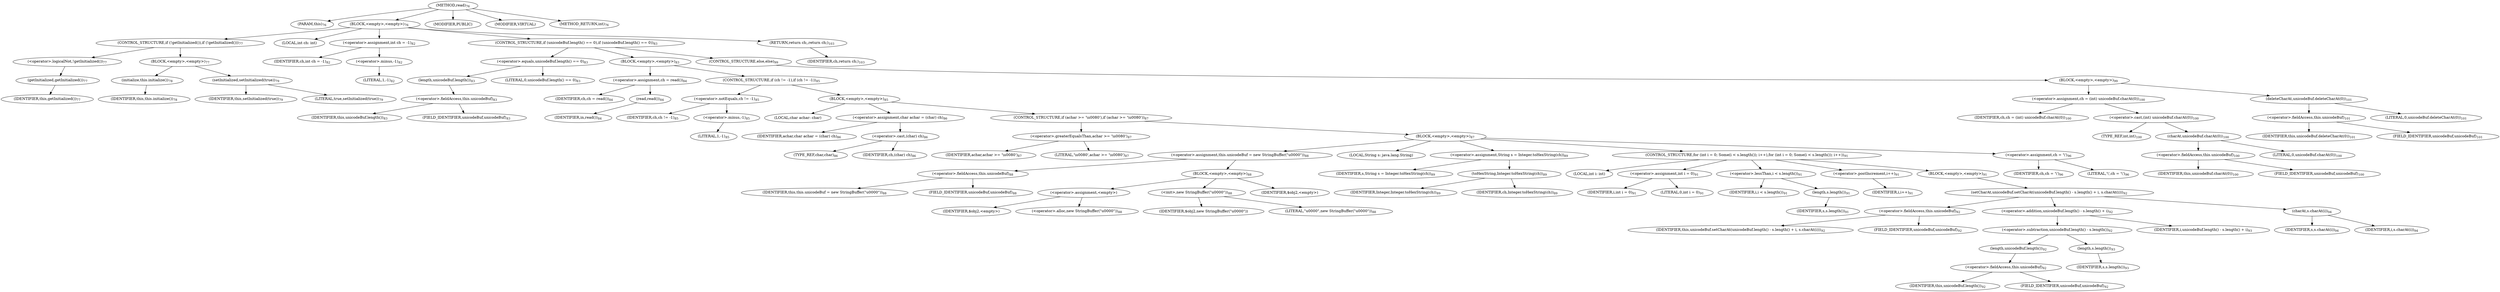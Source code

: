 digraph "read" {  
"56" [label = <(METHOD,read)<SUB>76</SUB>> ]
"8" [label = <(PARAM,this)<SUB>76</SUB>> ]
"57" [label = <(BLOCK,&lt;empty&gt;,&lt;empty&gt;)<SUB>76</SUB>> ]
"58" [label = <(CONTROL_STRUCTURE,if (!getInitialized()),if (!getInitialized()))<SUB>77</SUB>> ]
"59" [label = <(&lt;operator&gt;.logicalNot,!getInitialized())<SUB>77</SUB>> ]
"60" [label = <(getInitialized,getInitialized())<SUB>77</SUB>> ]
"7" [label = <(IDENTIFIER,this,getInitialized())<SUB>77</SUB>> ]
"61" [label = <(BLOCK,&lt;empty&gt;,&lt;empty&gt;)<SUB>77</SUB>> ]
"62" [label = <(initialize,this.initialize())<SUB>78</SUB>> ]
"9" [label = <(IDENTIFIER,this,this.initialize())<SUB>78</SUB>> ]
"63" [label = <(setInitialized,setInitialized(true))<SUB>79</SUB>> ]
"10" [label = <(IDENTIFIER,this,setInitialized(true))<SUB>79</SUB>> ]
"64" [label = <(LITERAL,true,setInitialized(true))<SUB>79</SUB>> ]
"65" [label = <(LOCAL,int ch: int)> ]
"66" [label = <(&lt;operator&gt;.assignment,int ch = -1)<SUB>82</SUB>> ]
"67" [label = <(IDENTIFIER,ch,int ch = -1)<SUB>82</SUB>> ]
"68" [label = <(&lt;operator&gt;.minus,-1)<SUB>82</SUB>> ]
"69" [label = <(LITERAL,1,-1)<SUB>82</SUB>> ]
"70" [label = <(CONTROL_STRUCTURE,if (unicodeBuf.length() == 0),if (unicodeBuf.length() == 0))<SUB>83</SUB>> ]
"71" [label = <(&lt;operator&gt;.equals,unicodeBuf.length() == 0)<SUB>83</SUB>> ]
"72" [label = <(length,unicodeBuf.length())<SUB>83</SUB>> ]
"73" [label = <(&lt;operator&gt;.fieldAccess,this.unicodeBuf)<SUB>83</SUB>> ]
"74" [label = <(IDENTIFIER,this,unicodeBuf.length())<SUB>83</SUB>> ]
"75" [label = <(FIELD_IDENTIFIER,unicodeBuf,unicodeBuf)<SUB>83</SUB>> ]
"76" [label = <(LITERAL,0,unicodeBuf.length() == 0)<SUB>83</SUB>> ]
"77" [label = <(BLOCK,&lt;empty&gt;,&lt;empty&gt;)<SUB>83</SUB>> ]
"78" [label = <(&lt;operator&gt;.assignment,ch = read())<SUB>84</SUB>> ]
"79" [label = <(IDENTIFIER,ch,ch = read())<SUB>84</SUB>> ]
"80" [label = <(read,read())<SUB>84</SUB>> ]
"81" [label = <(IDENTIFIER,in,read())<SUB>84</SUB>> ]
"82" [label = <(CONTROL_STRUCTURE,if (ch != -1),if (ch != -1))<SUB>85</SUB>> ]
"83" [label = <(&lt;operator&gt;.notEquals,ch != -1)<SUB>85</SUB>> ]
"84" [label = <(IDENTIFIER,ch,ch != -1)<SUB>85</SUB>> ]
"85" [label = <(&lt;operator&gt;.minus,-1)<SUB>85</SUB>> ]
"86" [label = <(LITERAL,1,-1)<SUB>85</SUB>> ]
"87" [label = <(BLOCK,&lt;empty&gt;,&lt;empty&gt;)<SUB>85</SUB>> ]
"88" [label = <(LOCAL,char achar: char)> ]
"89" [label = <(&lt;operator&gt;.assignment,char achar = (char) ch)<SUB>86</SUB>> ]
"90" [label = <(IDENTIFIER,achar,char achar = (char) ch)<SUB>86</SUB>> ]
"91" [label = <(&lt;operator&gt;.cast,(char) ch)<SUB>86</SUB>> ]
"92" [label = <(TYPE_REF,char,char)<SUB>86</SUB>> ]
"93" [label = <(IDENTIFIER,ch,(char) ch)<SUB>86</SUB>> ]
"94" [label = <(CONTROL_STRUCTURE,if (achar &gt;= '\u0080'),if (achar &gt;= '\u0080'))<SUB>87</SUB>> ]
"95" [label = <(&lt;operator&gt;.greaterEqualsThan,achar &gt;= '\u0080')<SUB>87</SUB>> ]
"96" [label = <(IDENTIFIER,achar,achar &gt;= '\u0080')<SUB>87</SUB>> ]
"97" [label = <(LITERAL,'\u0080',achar &gt;= '\u0080')<SUB>87</SUB>> ]
"98" [label = <(BLOCK,&lt;empty&gt;,&lt;empty&gt;)<SUB>87</SUB>> ]
"99" [label = <(&lt;operator&gt;.assignment,this.unicodeBuf = new StringBuffer(&quot;u0000&quot;))<SUB>88</SUB>> ]
"100" [label = <(&lt;operator&gt;.fieldAccess,this.unicodeBuf)<SUB>88</SUB>> ]
"101" [label = <(IDENTIFIER,this,this.unicodeBuf = new StringBuffer(&quot;u0000&quot;))<SUB>88</SUB>> ]
"102" [label = <(FIELD_IDENTIFIER,unicodeBuf,unicodeBuf)<SUB>88</SUB>> ]
"103" [label = <(BLOCK,&lt;empty&gt;,&lt;empty&gt;)<SUB>88</SUB>> ]
"104" [label = <(&lt;operator&gt;.assignment,&lt;empty&gt;)> ]
"105" [label = <(IDENTIFIER,$obj2,&lt;empty&gt;)> ]
"106" [label = <(&lt;operator&gt;.alloc,new StringBuffer(&quot;u0000&quot;))<SUB>88</SUB>> ]
"107" [label = <(&lt;init&gt;,new StringBuffer(&quot;u0000&quot;))<SUB>88</SUB>> ]
"108" [label = <(IDENTIFIER,$obj2,new StringBuffer(&quot;u0000&quot;))> ]
"109" [label = <(LITERAL,&quot;u0000&quot;,new StringBuffer(&quot;u0000&quot;))<SUB>88</SUB>> ]
"110" [label = <(IDENTIFIER,$obj2,&lt;empty&gt;)> ]
"111" [label = <(LOCAL,String s: java.lang.String)> ]
"112" [label = <(&lt;operator&gt;.assignment,String s = Integer.toHexString(ch))<SUB>89</SUB>> ]
"113" [label = <(IDENTIFIER,s,String s = Integer.toHexString(ch))<SUB>89</SUB>> ]
"114" [label = <(toHexString,Integer.toHexString(ch))<SUB>89</SUB>> ]
"115" [label = <(IDENTIFIER,Integer,Integer.toHexString(ch))<SUB>89</SUB>> ]
"116" [label = <(IDENTIFIER,ch,Integer.toHexString(ch))<SUB>89</SUB>> ]
"117" [label = <(CONTROL_STRUCTURE,for (int i = 0; Some(i &lt; s.length()); i++),for (int i = 0; Some(i &lt; s.length()); i++))<SUB>91</SUB>> ]
"118" [label = <(LOCAL,int i: int)> ]
"119" [label = <(&lt;operator&gt;.assignment,int i = 0)<SUB>91</SUB>> ]
"120" [label = <(IDENTIFIER,i,int i = 0)<SUB>91</SUB>> ]
"121" [label = <(LITERAL,0,int i = 0)<SUB>91</SUB>> ]
"122" [label = <(&lt;operator&gt;.lessThan,i &lt; s.length())<SUB>91</SUB>> ]
"123" [label = <(IDENTIFIER,i,i &lt; s.length())<SUB>91</SUB>> ]
"124" [label = <(length,s.length())<SUB>91</SUB>> ]
"125" [label = <(IDENTIFIER,s,s.length())<SUB>91</SUB>> ]
"126" [label = <(&lt;operator&gt;.postIncrement,i++)<SUB>91</SUB>> ]
"127" [label = <(IDENTIFIER,i,i++)<SUB>91</SUB>> ]
"128" [label = <(BLOCK,&lt;empty&gt;,&lt;empty&gt;)<SUB>91</SUB>> ]
"129" [label = <(setCharAt,unicodeBuf.setCharAt(unicodeBuf.length() - s.length() + i, s.charAt(i)))<SUB>92</SUB>> ]
"130" [label = <(&lt;operator&gt;.fieldAccess,this.unicodeBuf)<SUB>92</SUB>> ]
"131" [label = <(IDENTIFIER,this,unicodeBuf.setCharAt(unicodeBuf.length() - s.length() + i, s.charAt(i)))<SUB>92</SUB>> ]
"132" [label = <(FIELD_IDENTIFIER,unicodeBuf,unicodeBuf)<SUB>92</SUB>> ]
"133" [label = <(&lt;operator&gt;.addition,unicodeBuf.length() - s.length() + i)<SUB>92</SUB>> ]
"134" [label = <(&lt;operator&gt;.subtraction,unicodeBuf.length() - s.length())<SUB>92</SUB>> ]
"135" [label = <(length,unicodeBuf.length())<SUB>92</SUB>> ]
"136" [label = <(&lt;operator&gt;.fieldAccess,this.unicodeBuf)<SUB>92</SUB>> ]
"137" [label = <(IDENTIFIER,this,unicodeBuf.length())<SUB>92</SUB>> ]
"138" [label = <(FIELD_IDENTIFIER,unicodeBuf,unicodeBuf)<SUB>92</SUB>> ]
"139" [label = <(length,s.length())<SUB>93</SUB>> ]
"140" [label = <(IDENTIFIER,s,s.length())<SUB>93</SUB>> ]
"141" [label = <(IDENTIFIER,i,unicodeBuf.length() - s.length() + i)<SUB>93</SUB>> ]
"142" [label = <(charAt,s.charAt(i))<SUB>94</SUB>> ]
"143" [label = <(IDENTIFIER,s,s.charAt(i))<SUB>94</SUB>> ]
"144" [label = <(IDENTIFIER,i,s.charAt(i))<SUB>94</SUB>> ]
"145" [label = <(&lt;operator&gt;.assignment,ch = '\\')<SUB>96</SUB>> ]
"146" [label = <(IDENTIFIER,ch,ch = '\\')<SUB>96</SUB>> ]
"147" [label = <(LITERAL,'\\',ch = '\\')<SUB>96</SUB>> ]
"148" [label = <(CONTROL_STRUCTURE,else,else)<SUB>99</SUB>> ]
"149" [label = <(BLOCK,&lt;empty&gt;,&lt;empty&gt;)<SUB>99</SUB>> ]
"150" [label = <(&lt;operator&gt;.assignment,ch = (int) unicodeBuf.charAt(0))<SUB>100</SUB>> ]
"151" [label = <(IDENTIFIER,ch,ch = (int) unicodeBuf.charAt(0))<SUB>100</SUB>> ]
"152" [label = <(&lt;operator&gt;.cast,(int) unicodeBuf.charAt(0))<SUB>100</SUB>> ]
"153" [label = <(TYPE_REF,int,int)<SUB>100</SUB>> ]
"154" [label = <(charAt,unicodeBuf.charAt(0))<SUB>100</SUB>> ]
"155" [label = <(&lt;operator&gt;.fieldAccess,this.unicodeBuf)<SUB>100</SUB>> ]
"156" [label = <(IDENTIFIER,this,unicodeBuf.charAt(0))<SUB>100</SUB>> ]
"157" [label = <(FIELD_IDENTIFIER,unicodeBuf,unicodeBuf)<SUB>100</SUB>> ]
"158" [label = <(LITERAL,0,unicodeBuf.charAt(0))<SUB>100</SUB>> ]
"159" [label = <(deleteCharAt,unicodeBuf.deleteCharAt(0))<SUB>101</SUB>> ]
"160" [label = <(&lt;operator&gt;.fieldAccess,this.unicodeBuf)<SUB>101</SUB>> ]
"161" [label = <(IDENTIFIER,this,unicodeBuf.deleteCharAt(0))<SUB>101</SUB>> ]
"162" [label = <(FIELD_IDENTIFIER,unicodeBuf,unicodeBuf)<SUB>101</SUB>> ]
"163" [label = <(LITERAL,0,unicodeBuf.deleteCharAt(0))<SUB>101</SUB>> ]
"164" [label = <(RETURN,return ch;,return ch;)<SUB>103</SUB>> ]
"165" [label = <(IDENTIFIER,ch,return ch;)<SUB>103</SUB>> ]
"166" [label = <(MODIFIER,PUBLIC)> ]
"167" [label = <(MODIFIER,VIRTUAL)> ]
"168" [label = <(METHOD_RETURN,int)<SUB>76</SUB>> ]
  "56" -> "8" 
  "56" -> "57" 
  "56" -> "166" 
  "56" -> "167" 
  "56" -> "168" 
  "57" -> "58" 
  "57" -> "65" 
  "57" -> "66" 
  "57" -> "70" 
  "57" -> "164" 
  "58" -> "59" 
  "58" -> "61" 
  "59" -> "60" 
  "60" -> "7" 
  "61" -> "62" 
  "61" -> "63" 
  "62" -> "9" 
  "63" -> "10" 
  "63" -> "64" 
  "66" -> "67" 
  "66" -> "68" 
  "68" -> "69" 
  "70" -> "71" 
  "70" -> "77" 
  "70" -> "148" 
  "71" -> "72" 
  "71" -> "76" 
  "72" -> "73" 
  "73" -> "74" 
  "73" -> "75" 
  "77" -> "78" 
  "77" -> "82" 
  "78" -> "79" 
  "78" -> "80" 
  "80" -> "81" 
  "82" -> "83" 
  "82" -> "87" 
  "83" -> "84" 
  "83" -> "85" 
  "85" -> "86" 
  "87" -> "88" 
  "87" -> "89" 
  "87" -> "94" 
  "89" -> "90" 
  "89" -> "91" 
  "91" -> "92" 
  "91" -> "93" 
  "94" -> "95" 
  "94" -> "98" 
  "95" -> "96" 
  "95" -> "97" 
  "98" -> "99" 
  "98" -> "111" 
  "98" -> "112" 
  "98" -> "117" 
  "98" -> "145" 
  "99" -> "100" 
  "99" -> "103" 
  "100" -> "101" 
  "100" -> "102" 
  "103" -> "104" 
  "103" -> "107" 
  "103" -> "110" 
  "104" -> "105" 
  "104" -> "106" 
  "107" -> "108" 
  "107" -> "109" 
  "112" -> "113" 
  "112" -> "114" 
  "114" -> "115" 
  "114" -> "116" 
  "117" -> "118" 
  "117" -> "119" 
  "117" -> "122" 
  "117" -> "126" 
  "117" -> "128" 
  "119" -> "120" 
  "119" -> "121" 
  "122" -> "123" 
  "122" -> "124" 
  "124" -> "125" 
  "126" -> "127" 
  "128" -> "129" 
  "129" -> "130" 
  "129" -> "133" 
  "129" -> "142" 
  "130" -> "131" 
  "130" -> "132" 
  "133" -> "134" 
  "133" -> "141" 
  "134" -> "135" 
  "134" -> "139" 
  "135" -> "136" 
  "136" -> "137" 
  "136" -> "138" 
  "139" -> "140" 
  "142" -> "143" 
  "142" -> "144" 
  "145" -> "146" 
  "145" -> "147" 
  "148" -> "149" 
  "149" -> "150" 
  "149" -> "159" 
  "150" -> "151" 
  "150" -> "152" 
  "152" -> "153" 
  "152" -> "154" 
  "154" -> "155" 
  "154" -> "158" 
  "155" -> "156" 
  "155" -> "157" 
  "159" -> "160" 
  "159" -> "163" 
  "160" -> "161" 
  "160" -> "162" 
  "164" -> "165" 
}
